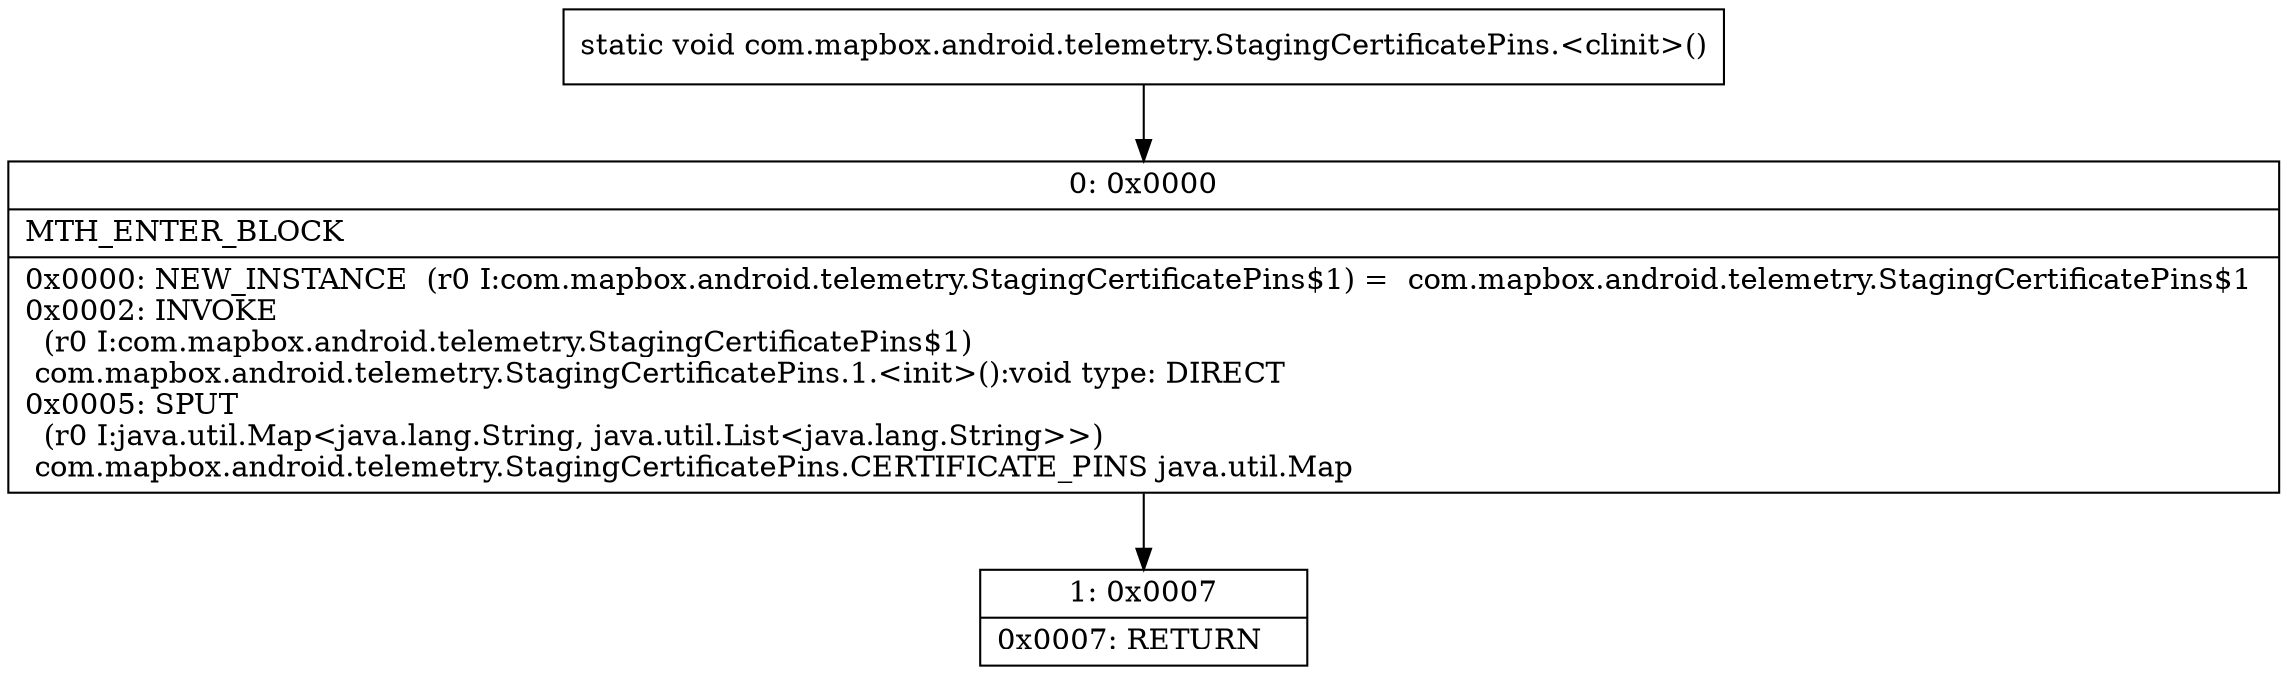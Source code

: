 digraph "CFG forcom.mapbox.android.telemetry.StagingCertificatePins.\<clinit\>()V" {
Node_0 [shape=record,label="{0\:\ 0x0000|MTH_ENTER_BLOCK\l|0x0000: NEW_INSTANCE  (r0 I:com.mapbox.android.telemetry.StagingCertificatePins$1) =  com.mapbox.android.telemetry.StagingCertificatePins$1 \l0x0002: INVOKE  \l  (r0 I:com.mapbox.android.telemetry.StagingCertificatePins$1)\l com.mapbox.android.telemetry.StagingCertificatePins.1.\<init\>():void type: DIRECT \l0x0005: SPUT  \l  (r0 I:java.util.Map\<java.lang.String, java.util.List\<java.lang.String\>\>)\l com.mapbox.android.telemetry.StagingCertificatePins.CERTIFICATE_PINS java.util.Map \l}"];
Node_1 [shape=record,label="{1\:\ 0x0007|0x0007: RETURN   \l}"];
MethodNode[shape=record,label="{static void com.mapbox.android.telemetry.StagingCertificatePins.\<clinit\>() }"];
MethodNode -> Node_0;
Node_0 -> Node_1;
}

